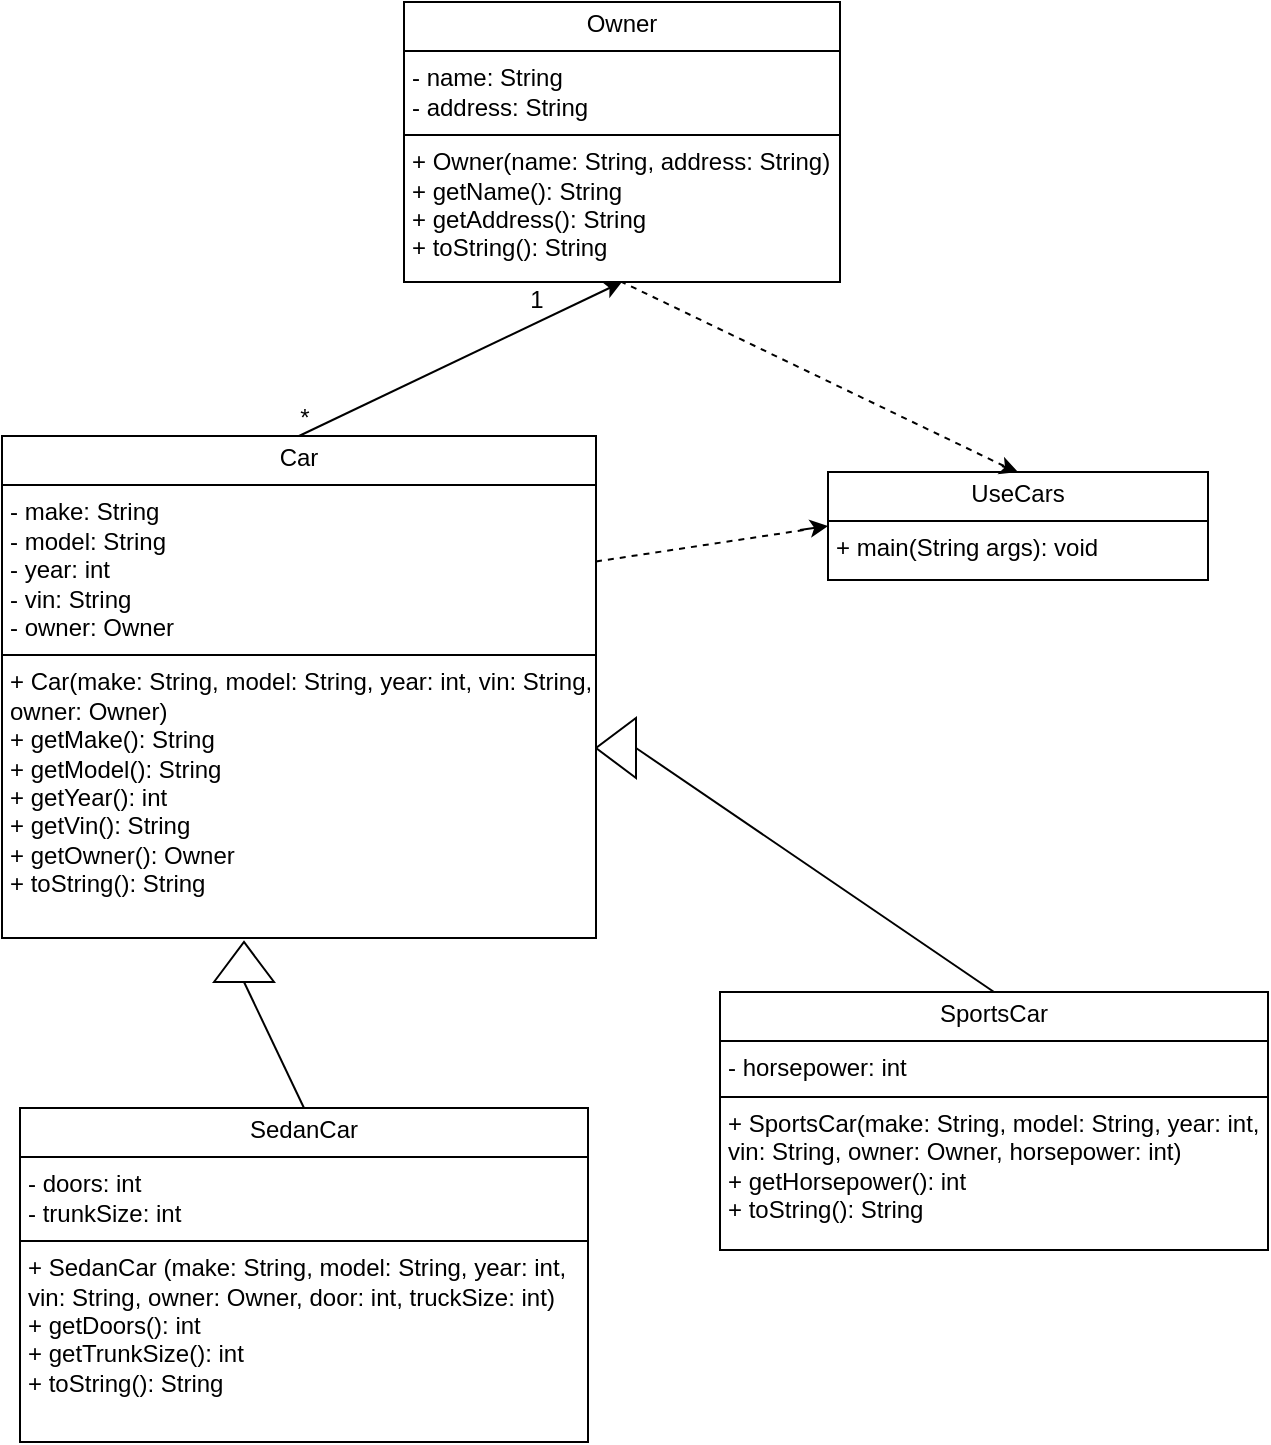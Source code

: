 <mxfile version="28.1.2">
  <diagram name="Page-1" id="XTXgYk2QvUW0YKuDjo5E">
    <mxGraphModel dx="1464" dy="806" grid="0" gridSize="10" guides="1" tooltips="1" connect="1" arrows="1" fold="1" page="1" pageScale="1" pageWidth="827" pageHeight="1169" math="0" shadow="0">
      <root>
        <mxCell id="0" />
        <mxCell id="1" parent="0" />
        <mxCell id="lPogth2i2HXHcxFlAJ2V-1" value="" style="triangle;whiteSpace=wrap;html=1;rotation=-90;" vertex="1" parent="1">
          <mxGeometry x="138" y="501" width="20" height="30" as="geometry" />
        </mxCell>
        <mxCell id="lPogth2i2HXHcxFlAJ2V-5" value="" style="triangle;whiteSpace=wrap;html=1;rotation=-180;" vertex="1" parent="1">
          <mxGeometry x="324" y="394" width="20" height="30" as="geometry" />
        </mxCell>
        <mxCell id="lPogth2i2HXHcxFlAJ2V-10" value="" style="endArrow=none;html=1;rounded=0;exitX=0;exitY=0.5;exitDx=0;exitDy=0;entryX=0.5;entryY=0;entryDx=0;entryDy=0;" edge="1" parent="1" source="lPogth2i2HXHcxFlAJ2V-1" target="lPogth2i2HXHcxFlAJ2V-22">
          <mxGeometry width="50" height="50" relative="1" as="geometry">
            <mxPoint x="440" y="560" as="sourcePoint" />
            <mxPoint x="259" y="628" as="targetPoint" />
          </mxGeometry>
        </mxCell>
        <mxCell id="lPogth2i2HXHcxFlAJ2V-11" value="" style="endArrow=none;html=1;rounded=0;exitX=0;exitY=0.5;exitDx=0;exitDy=0;entryX=0.5;entryY=0;entryDx=0;entryDy=0;" edge="1" parent="1" source="lPogth2i2HXHcxFlAJ2V-5" target="lPogth2i2HXHcxFlAJ2V-21">
          <mxGeometry width="50" height="50" relative="1" as="geometry">
            <mxPoint x="440" y="560" as="sourcePoint" />
            <mxPoint x="538" y="452" as="targetPoint" />
          </mxGeometry>
        </mxCell>
        <mxCell id="lPogth2i2HXHcxFlAJ2V-17" value="" style="endArrow=classic;html=1;rounded=0;exitX=0.5;exitY=0;exitDx=0;exitDy=0;entryX=0.5;entryY=1;entryDx=0;entryDy=0;" edge="1" parent="1" source="lPogth2i2HXHcxFlAJ2V-23" target="lPogth2i2HXHcxFlAJ2V-20">
          <mxGeometry width="50" height="50" relative="1" as="geometry">
            <mxPoint x="208" y="200" as="sourcePoint" />
            <mxPoint x="351.5" y="153" as="targetPoint" />
          </mxGeometry>
        </mxCell>
        <mxCell id="lPogth2i2HXHcxFlAJ2V-20" value="&lt;p style=&quot;margin:0px;margin-top:4px;text-align:center;&quot;&gt;Owner&lt;/p&gt;&lt;hr size=&quot;1&quot; style=&quot;border-style:solid;&quot;&gt;&lt;p style=&quot;margin:0px;margin-left:4px;&quot;&gt;- name: String&lt;/p&gt;&lt;p style=&quot;margin:0px;margin-left:4px;&quot;&gt;&lt;span style=&quot;background-color: transparent; color: light-dark(rgb(0, 0, 0), rgb(255, 255, 255));&quot;&gt;- address: String&lt;/span&gt;&lt;/p&gt;&lt;hr size=&quot;1&quot; style=&quot;border-style:solid;&quot;&gt;&lt;p style=&quot;margin:0px;margin-left:4px;&quot;&gt;+ Owner(name: String, address: String)&lt;/p&gt;&lt;p style=&quot;margin:0px;margin-left:4px;&quot;&gt;&lt;span style=&quot;background-color: transparent; color: light-dark(rgb(0, 0, 0), rgb(255, 255, 255));&quot;&gt;+ getName(): String&lt;/span&gt;&lt;/p&gt;&lt;p style=&quot;margin:0px;margin-left:4px;&quot;&gt;&lt;span style=&quot;background-color: transparent; color: light-dark(rgb(0, 0, 0), rgb(255, 255, 255));&quot;&gt;+ getAddress(): String&lt;/span&gt;&lt;/p&gt;&lt;p style=&quot;margin:0px;margin-left:4px;&quot;&gt;&lt;span style=&quot;background-color: transparent; color: light-dark(rgb(0, 0, 0), rgb(255, 255, 255));&quot;&gt;+ toString(): String&lt;/span&gt;&lt;/p&gt;" style="verticalAlign=top;align=left;overflow=fill;html=1;whiteSpace=wrap;" vertex="1" parent="1">
          <mxGeometry x="228" y="36" width="218" height="140" as="geometry" />
        </mxCell>
        <mxCell id="lPogth2i2HXHcxFlAJ2V-21" value="&lt;p style=&quot;margin:0px;margin-top:4px;text-align:center;&quot;&gt;SportsCar&lt;/p&gt;&lt;hr size=&quot;1&quot; style=&quot;border-style:solid;&quot;&gt;&lt;p style=&quot;margin:0px;margin-left:4px;&quot;&gt;- horsepower: int&lt;/p&gt;&lt;hr size=&quot;1&quot; style=&quot;border-style:solid;&quot;&gt;&lt;p style=&quot;margin:0px;margin-left:4px;&quot;&gt;+ SportsCar(make: String, model: String, year: int, vin: String, owner: Owner, horsepower: int)&amp;nbsp;&lt;/p&gt;&lt;p style=&quot;margin:0px;margin-left:4px;&quot;&gt;+ getHorsepower(): int&lt;/p&gt;&lt;p style=&quot;margin:0px;margin-left:4px;&quot;&gt;+ toString(): String&lt;/p&gt;" style="verticalAlign=top;align=left;overflow=fill;html=1;whiteSpace=wrap;" vertex="1" parent="1">
          <mxGeometry x="386" y="531" width="274" height="129" as="geometry" />
        </mxCell>
        <mxCell id="lPogth2i2HXHcxFlAJ2V-22" value="&lt;p style=&quot;margin:0px;margin-top:4px;text-align:center;&quot;&gt;SedanCar&lt;/p&gt;&lt;hr size=&quot;1&quot; style=&quot;border-style:solid;&quot;&gt;&lt;p style=&quot;margin:0px;margin-left:4px;&quot;&gt;- doors: int&lt;/p&gt;&lt;p style=&quot;margin:0px;margin-left:4px;&quot;&gt;- trunkSize: int&lt;/p&gt;&lt;hr size=&quot;1&quot; style=&quot;border-style:solid;&quot;&gt;&lt;p style=&quot;margin:0px;margin-left:4px;&quot;&gt;+ SedanCar (make: String, model: String, year: int, vin: String, owner: Owner, door: int, truckSize: int)&lt;/p&gt;&lt;p style=&quot;margin:0px;margin-left:4px;&quot;&gt;+ getDoors(): int&lt;/p&gt;&lt;p style=&quot;margin:0px;margin-left:4px;&quot;&gt;+ getTrunkSize(): int&lt;/p&gt;&lt;p style=&quot;margin:0px;margin-left:4px;&quot;&gt;+ toString(): String&lt;/p&gt;" style="verticalAlign=top;align=left;overflow=fill;html=1;whiteSpace=wrap;" vertex="1" parent="1">
          <mxGeometry x="36" y="589" width="284" height="167" as="geometry" />
        </mxCell>
        <mxCell id="lPogth2i2HXHcxFlAJ2V-23" value="&lt;p style=&quot;margin:0px;margin-top:4px;text-align:center;&quot;&gt;Car&lt;/p&gt;&lt;hr size=&quot;1&quot; style=&quot;border-style:solid;&quot;&gt;&lt;p style=&quot;margin:0px;margin-left:4px;&quot;&gt;- make: String&lt;/p&gt;&lt;p style=&quot;margin:0px;margin-left:4px;&quot;&gt;- model: String&lt;/p&gt;&lt;p style=&quot;margin:0px;margin-left:4px;&quot;&gt;- year: int&lt;/p&gt;&lt;p style=&quot;margin:0px;margin-left:4px;&quot;&gt;- vin: String&lt;/p&gt;&lt;p style=&quot;margin:0px;margin-left:4px;&quot;&gt;- owner: Owner&lt;br&gt;&lt;/p&gt;&lt;hr size=&quot;1&quot; style=&quot;border-style:solid;&quot;&gt;&lt;p style=&quot;margin:0px;margin-left:4px;&quot;&gt;+ Car(make: String, model: String, year: int, vin: String, owner: Owner)&amp;nbsp;&lt;/p&gt;&lt;p style=&quot;margin:0px;margin-left:4px;&quot;&gt;+ getMake(): String&lt;/p&gt;&lt;p style=&quot;margin:0px;margin-left:4px;&quot;&gt;+ getModel(): String&lt;/p&gt;&lt;p style=&quot;margin:0px;margin-left:4px;&quot;&gt;+ getYear(): int&lt;/p&gt;&lt;p style=&quot;margin:0px;margin-left:4px;&quot;&gt;+ getVin(): String&amp;nbsp;&lt;/p&gt;&lt;p style=&quot;margin:0px;margin-left:4px;&quot;&gt;+ getOwner(): Owner&lt;/p&gt;&lt;p style=&quot;margin:0px;margin-left:4px;&quot;&gt;+ toString(): String&lt;/p&gt;" style="verticalAlign=top;align=left;overflow=fill;html=1;whiteSpace=wrap;" vertex="1" parent="1">
          <mxGeometry x="27" y="253" width="297" height="251" as="geometry" />
        </mxCell>
        <mxCell id="lPogth2i2HXHcxFlAJ2V-24" value="&lt;p style=&quot;margin:0px;margin-top:4px;text-align:center;&quot;&gt;UseCars&lt;/p&gt;&lt;hr size=&quot;1&quot; style=&quot;border-style:solid;&quot;&gt;&lt;p style=&quot;margin:0px;margin-left:4px;&quot;&gt;+ main(String args): void&amp;nbsp;&lt;/p&gt;&lt;p style=&quot;margin:0px;margin-left:4px;&quot;&gt;&lt;br&gt;&lt;/p&gt;" style="verticalAlign=top;align=left;overflow=fill;html=1;whiteSpace=wrap;" vertex="1" parent="1">
          <mxGeometry x="440" y="271" width="190" height="54" as="geometry" />
        </mxCell>
        <mxCell id="lPogth2i2HXHcxFlAJ2V-29" value="" style="endArrow=none;dashed=1;html=1;rounded=0;entryX=0.5;entryY=1;entryDx=0;entryDy=0;" edge="1" parent="1" target="lPogth2i2HXHcxFlAJ2V-20">
          <mxGeometry width="50" height="50" relative="1" as="geometry">
            <mxPoint x="528" y="268" as="sourcePoint" />
            <mxPoint x="362.002" y="144.0" as="targetPoint" />
          </mxGeometry>
        </mxCell>
        <mxCell id="lPogth2i2HXHcxFlAJ2V-30" value="" style="endArrow=classic;html=1;rounded=0;entryX=0.5;entryY=0;entryDx=0;entryDy=0;" edge="1" parent="1" target="lPogth2i2HXHcxFlAJ2V-24">
          <mxGeometry width="50" height="50" relative="1" as="geometry">
            <mxPoint x="527" y="268" as="sourcePoint" />
            <mxPoint x="589" y="180" as="targetPoint" />
          </mxGeometry>
        </mxCell>
        <mxCell id="lPogth2i2HXHcxFlAJ2V-31" value="" style="endArrow=none;dashed=1;html=1;rounded=0;exitX=1;exitY=0.25;exitDx=0;exitDy=0;" edge="1" parent="1" source="lPogth2i2HXHcxFlAJ2V-23">
          <mxGeometry width="50" height="50" relative="1" as="geometry">
            <mxPoint x="420" y="328" as="sourcePoint" />
            <mxPoint x="428" y="300" as="targetPoint" />
          </mxGeometry>
        </mxCell>
        <mxCell id="lPogth2i2HXHcxFlAJ2V-33" value="" style="endArrow=classic;html=1;rounded=0;entryX=0;entryY=0.5;entryDx=0;entryDy=0;" edge="1" parent="1" target="lPogth2i2HXHcxFlAJ2V-24">
          <mxGeometry width="50" height="50" relative="1" as="geometry">
            <mxPoint x="426" y="300" as="sourcePoint" />
            <mxPoint x="470" y="278" as="targetPoint" />
          </mxGeometry>
        </mxCell>
        <mxCell id="lPogth2i2HXHcxFlAJ2V-34" value="1" style="text;html=1;align=center;verticalAlign=middle;resizable=0;points=[];autosize=1;strokeColor=none;fillColor=none;" vertex="1" parent="1">
          <mxGeometry x="281" y="172" width="25" height="26" as="geometry" />
        </mxCell>
        <mxCell id="lPogth2i2HXHcxFlAJ2V-35" value="*" style="text;html=1;align=center;verticalAlign=middle;resizable=0;points=[];autosize=1;strokeColor=none;fillColor=none;" vertex="1" parent="1">
          <mxGeometry x="166.5" y="231" width="23" height="26" as="geometry" />
        </mxCell>
      </root>
    </mxGraphModel>
  </diagram>
</mxfile>
